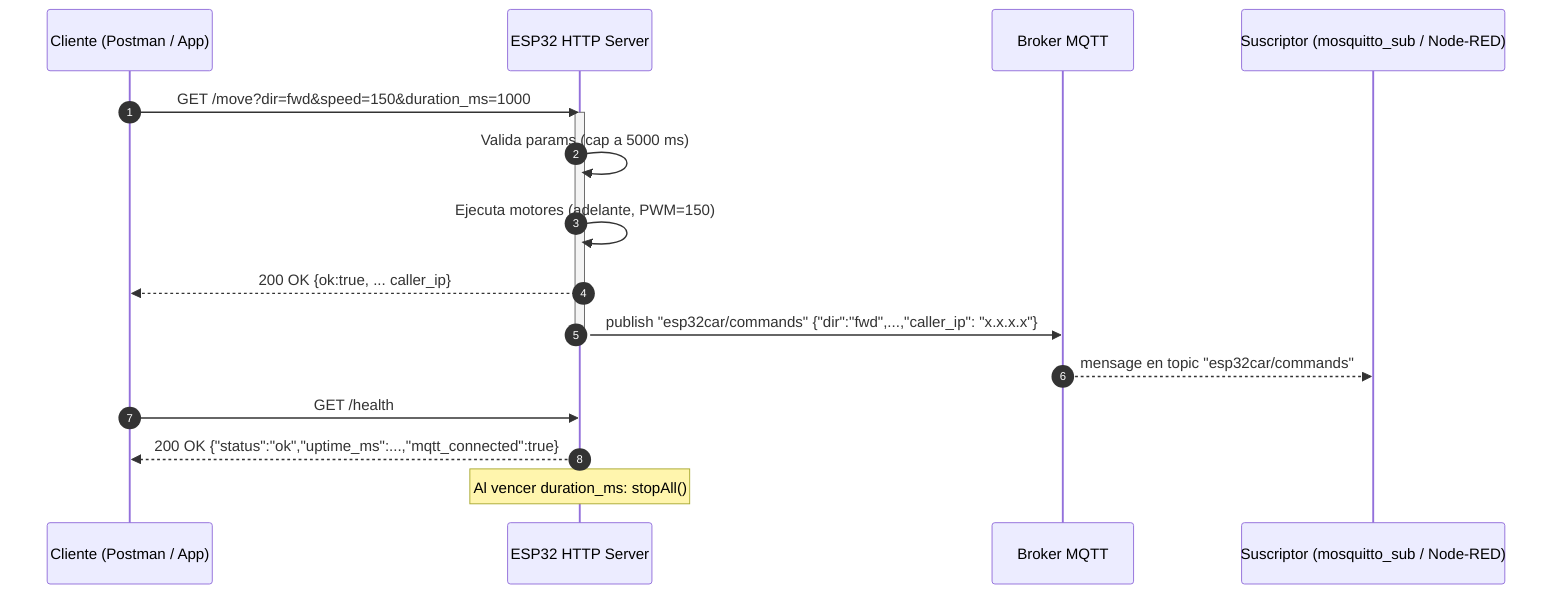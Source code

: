 sequenceDiagram
    autonumber
    participant Client as Cliente (Postman / App)
    participant ESP32 as ESP32 HTTP Server
    participant MQTT as Broker MQTT
    participant Sub as Suscriptor (mosquitto_sub / Node-RED)

    Client->>ESP32: GET /move?dir=fwd&speed=150&duration_ms=1000
    activate ESP32
    ESP32->>ESP32: Valida params (cap a 5000 ms)
    ESP32->>ESP32: Ejecuta motores (adelante, PWM=150)
    ESP32-->>Client: 200 OK {ok:true, ... caller_ip}
    ESP32->>MQTT: publish "esp32car/commands" {"dir":"fwd",...,"caller_ip": "x.x.x.x"}
    deactivate ESP32

    MQTT-->>Sub: mensage en topic "esp32car/commands"

    Client->>ESP32: GET /health
    ESP32-->>Client: 200 OK {"status":"ok","uptime_ms":...,"mqtt_connected":true}

    Note over ESP32: Al vencer duration_ms: stopAll()